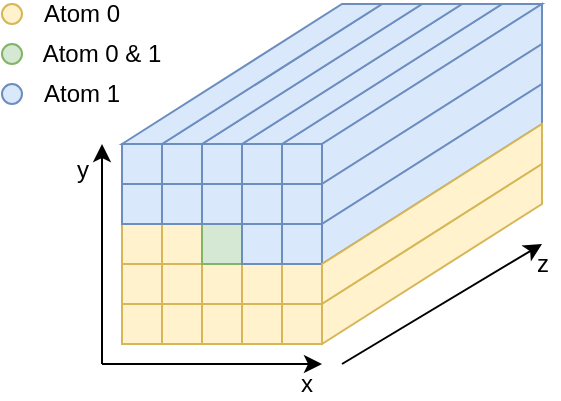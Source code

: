 <mxfile version="21.6.7" type="device">
  <diagram name="Seite-1" id="a0zd9J4lKLi8dgKzrKdr">
    <mxGraphModel dx="663" dy="380" grid="1" gridSize="10" guides="1" tooltips="1" connect="1" arrows="1" fold="1" page="1" pageScale="1" pageWidth="827" pageHeight="1169" math="0" shadow="0">
      <root>
        <mxCell id="0" />
        <mxCell id="1" parent="0" />
        <mxCell id="KL06TzT7i-0tILDeeugf-7" value="" style="whiteSpace=wrap;html=1;aspect=fixed;fillColor=#fff2cc;strokeColor=#d6b656;" parent="1" vertex="1">
          <mxGeometry x="240" y="340" width="20" height="20" as="geometry" />
        </mxCell>
        <mxCell id="KL06TzT7i-0tILDeeugf-8" value="" style="whiteSpace=wrap;html=1;aspect=fixed;fillColor=#fff2cc;strokeColor=#d6b656;" parent="1" vertex="1">
          <mxGeometry x="260" y="340" width="20" height="20" as="geometry" />
        </mxCell>
        <mxCell id="KL06TzT7i-0tILDeeugf-9" value="" style="whiteSpace=wrap;html=1;aspect=fixed;fillColor=#fff2cc;strokeColor=#d6b656;" parent="1" vertex="1">
          <mxGeometry x="280" y="340" width="20" height="20" as="geometry" />
        </mxCell>
        <mxCell id="KL06TzT7i-0tILDeeugf-10" value="" style="whiteSpace=wrap;html=1;aspect=fixed;fillColor=#fff2cc;strokeColor=#d6b656;" parent="1" vertex="1">
          <mxGeometry x="300" y="340" width="20" height="20" as="geometry" />
        </mxCell>
        <mxCell id="KL06TzT7i-0tILDeeugf-11" value="" style="whiteSpace=wrap;html=1;aspect=fixed;fillColor=#fff2cc;strokeColor=#d6b656;" parent="1" vertex="1">
          <mxGeometry x="320" y="340" width="20" height="20" as="geometry" />
        </mxCell>
        <mxCell id="KL06TzT7i-0tILDeeugf-12" value="" style="whiteSpace=wrap;html=1;aspect=fixed;fillColor=#fff2cc;strokeColor=#d6b656;" parent="1" vertex="1">
          <mxGeometry x="240" y="320" width="20" height="20" as="geometry" />
        </mxCell>
        <mxCell id="KL06TzT7i-0tILDeeugf-13" value="" style="whiteSpace=wrap;html=1;aspect=fixed;fillColor=#fff2cc;strokeColor=#d6b656;" parent="1" vertex="1">
          <mxGeometry x="260" y="320" width="20" height="20" as="geometry" />
        </mxCell>
        <mxCell id="KL06TzT7i-0tILDeeugf-14" value="" style="whiteSpace=wrap;html=1;aspect=fixed;fillColor=#fff2cc;strokeColor=#d6b656;" parent="1" vertex="1">
          <mxGeometry x="280" y="320" width="20" height="20" as="geometry" />
        </mxCell>
        <mxCell id="KL06TzT7i-0tILDeeugf-15" value="" style="whiteSpace=wrap;html=1;aspect=fixed;fillColor=#fff2cc;strokeColor=#d6b656;" parent="1" vertex="1">
          <mxGeometry x="300" y="320" width="20" height="20" as="geometry" />
        </mxCell>
        <mxCell id="KL06TzT7i-0tILDeeugf-16" value="" style="whiteSpace=wrap;html=1;aspect=fixed;fillColor=#fff2cc;strokeColor=#d6b656;" parent="1" vertex="1">
          <mxGeometry x="320" y="320" width="20" height="20" as="geometry" />
        </mxCell>
        <mxCell id="KL06TzT7i-0tILDeeugf-17" value="" style="whiteSpace=wrap;html=1;aspect=fixed;fillColor=#fff2cc;strokeColor=#d6b656;" parent="1" vertex="1">
          <mxGeometry x="240" y="300" width="20" height="20" as="geometry" />
        </mxCell>
        <mxCell id="KL06TzT7i-0tILDeeugf-18" value="" style="whiteSpace=wrap;html=1;aspect=fixed;fillColor=#fff2cc;strokeColor=#d6b656;" parent="1" vertex="1">
          <mxGeometry x="260" y="300" width="20" height="20" as="geometry" />
        </mxCell>
        <mxCell id="KL06TzT7i-0tILDeeugf-19" value="" style="whiteSpace=wrap;html=1;aspect=fixed;fillColor=#d5e8d4;strokeColor=#82b366;" parent="1" vertex="1">
          <mxGeometry x="280" y="300" width="20" height="20" as="geometry" />
        </mxCell>
        <mxCell id="KL06TzT7i-0tILDeeugf-20" value="" style="whiteSpace=wrap;html=1;aspect=fixed;fillColor=#dae8fc;strokeColor=#6c8ebf;" parent="1" vertex="1">
          <mxGeometry x="300" y="300" width="20" height="20" as="geometry" />
        </mxCell>
        <mxCell id="KL06TzT7i-0tILDeeugf-21" value="" style="whiteSpace=wrap;html=1;aspect=fixed;fillColor=#dae8fc;strokeColor=#6c8ebf;" parent="1" vertex="1">
          <mxGeometry x="320" y="300" width="20" height="20" as="geometry" />
        </mxCell>
        <mxCell id="KL06TzT7i-0tILDeeugf-22" value="" style="whiteSpace=wrap;html=1;aspect=fixed;fillColor=#dae8fc;strokeColor=#6c8ebf;" parent="1" vertex="1">
          <mxGeometry x="240" y="280" width="20" height="20" as="geometry" />
        </mxCell>
        <mxCell id="KL06TzT7i-0tILDeeugf-23" value="" style="whiteSpace=wrap;html=1;aspect=fixed;fillColor=#dae8fc;strokeColor=#6c8ebf;" parent="1" vertex="1">
          <mxGeometry x="260" y="280" width="20" height="20" as="geometry" />
        </mxCell>
        <mxCell id="KL06TzT7i-0tILDeeugf-24" value="" style="whiteSpace=wrap;html=1;aspect=fixed;fillColor=#dae8fc;strokeColor=#6c8ebf;" parent="1" vertex="1">
          <mxGeometry x="280" y="280" width="20" height="20" as="geometry" />
        </mxCell>
        <mxCell id="KL06TzT7i-0tILDeeugf-25" value="" style="whiteSpace=wrap;html=1;aspect=fixed;fillColor=#dae8fc;strokeColor=#6c8ebf;" parent="1" vertex="1">
          <mxGeometry x="300" y="280" width="20" height="20" as="geometry" />
        </mxCell>
        <mxCell id="KL06TzT7i-0tILDeeugf-26" value="" style="whiteSpace=wrap;html=1;aspect=fixed;fillColor=#dae8fc;strokeColor=#6c8ebf;" parent="1" vertex="1">
          <mxGeometry x="320" y="280" width="20" height="20" as="geometry" />
        </mxCell>
        <mxCell id="KL06TzT7i-0tILDeeugf-27" value="" style="whiteSpace=wrap;html=1;aspect=fixed;fillColor=#dae8fc;strokeColor=#6c8ebf;" parent="1" vertex="1">
          <mxGeometry x="240" y="260" width="20" height="20" as="geometry" />
        </mxCell>
        <mxCell id="KL06TzT7i-0tILDeeugf-28" value="" style="whiteSpace=wrap;html=1;aspect=fixed;fillColor=#dae8fc;strokeColor=#6c8ebf;" parent="1" vertex="1">
          <mxGeometry x="260" y="260" width="20" height="20" as="geometry" />
        </mxCell>
        <mxCell id="KL06TzT7i-0tILDeeugf-29" value="" style="whiteSpace=wrap;html=1;aspect=fixed;fillColor=#dae8fc;strokeColor=#6c8ebf;" parent="1" vertex="1">
          <mxGeometry x="280" y="260" width="20" height="20" as="geometry" />
        </mxCell>
        <mxCell id="KL06TzT7i-0tILDeeugf-30" value="" style="whiteSpace=wrap;html=1;aspect=fixed;fillColor=#dae8fc;strokeColor=#6c8ebf;" parent="1" vertex="1">
          <mxGeometry x="300" y="260" width="20" height="20" as="geometry" />
        </mxCell>
        <mxCell id="KL06TzT7i-0tILDeeugf-31" value="" style="whiteSpace=wrap;html=1;aspect=fixed;fillColor=#dae8fc;strokeColor=#6c8ebf;" parent="1" vertex="1">
          <mxGeometry x="320" y="260" width="20" height="20" as="geometry" />
        </mxCell>
        <mxCell id="KL06TzT7i-0tILDeeugf-36" value="" style="shape=parallelogram;perimeter=parallelogramPerimeter;whiteSpace=wrap;html=1;fixedSize=1;size=110;fillColor=#dae8fc;strokeColor=#6c8ebf;" parent="1" vertex="1">
          <mxGeometry x="320" y="190" width="130" height="70" as="geometry" />
        </mxCell>
        <mxCell id="KL06TzT7i-0tILDeeugf-45" value="" style="endArrow=classic;html=1;rounded=0;" parent="1" edge="1">
          <mxGeometry width="50" height="50" relative="1" as="geometry">
            <mxPoint x="230" y="370" as="sourcePoint" />
            <mxPoint x="340" y="370" as="targetPoint" />
          </mxGeometry>
        </mxCell>
        <mxCell id="KL06TzT7i-0tILDeeugf-46" value="x" style="edgeLabel;html=1;align=center;verticalAlign=middle;resizable=0;points=[];fontSize=12;labelBackgroundColor=none;" parent="KL06TzT7i-0tILDeeugf-45" vertex="1" connectable="0">
          <mxGeometry x="0.852" y="-2" relative="1" as="geometry">
            <mxPoint y="8" as="offset" />
          </mxGeometry>
        </mxCell>
        <mxCell id="KL06TzT7i-0tILDeeugf-47" value="" style="endArrow=classic;html=1;rounded=0;" parent="1" edge="1">
          <mxGeometry width="50" height="50" relative="1" as="geometry">
            <mxPoint x="230" y="370" as="sourcePoint" />
            <mxPoint x="230" y="260" as="targetPoint" />
          </mxGeometry>
        </mxCell>
        <mxCell id="KL06TzT7i-0tILDeeugf-48" value="y" style="edgeLabel;html=1;align=center;verticalAlign=middle;resizable=0;points=[];fontSize=12;labelBackgroundColor=none;" parent="KL06TzT7i-0tILDeeugf-47" vertex="1" connectable="0">
          <mxGeometry x="0.852" y="-2" relative="1" as="geometry">
            <mxPoint x="-12" y="5" as="offset" />
          </mxGeometry>
        </mxCell>
        <mxCell id="KL06TzT7i-0tILDeeugf-51" value="" style="shape=parallelogram;perimeter=parallelogramPerimeter;whiteSpace=wrap;html=1;fixedSize=1;size=70;fillColor=#dae8fc;strokeColor=#6c8ebf;flipV=0;flipH=1;rotation=-90;" parent="1" vertex="1">
          <mxGeometry x="350" y="180" width="90" height="110" as="geometry" />
        </mxCell>
        <mxCell id="KL06TzT7i-0tILDeeugf-52" value="" style="shape=parallelogram;perimeter=parallelogramPerimeter;whiteSpace=wrap;html=1;fixedSize=1;size=70;fillColor=#dae8fc;strokeColor=#6c8ebf;flipV=0;flipH=1;rotation=-90;" parent="1" vertex="1">
          <mxGeometry x="350" y="200" width="90" height="110" as="geometry" />
        </mxCell>
        <mxCell id="KL06TzT7i-0tILDeeugf-53" value="" style="shape=parallelogram;perimeter=parallelogramPerimeter;whiteSpace=wrap;html=1;fixedSize=1;size=70;fillColor=#dae8fc;strokeColor=#6c8ebf;flipV=0;flipH=1;rotation=-90;" parent="1" vertex="1">
          <mxGeometry x="350" y="220" width="90" height="110" as="geometry" />
        </mxCell>
        <mxCell id="KL06TzT7i-0tILDeeugf-54" value="" style="shape=parallelogram;perimeter=parallelogramPerimeter;whiteSpace=wrap;html=1;fixedSize=1;size=70;fillColor=#fff2cc;strokeColor=#d6b656;flipV=0;flipH=1;rotation=-90;" parent="1" vertex="1">
          <mxGeometry x="350" y="240" width="90" height="110" as="geometry" />
        </mxCell>
        <mxCell id="KL06TzT7i-0tILDeeugf-55" value="" style="shape=parallelogram;perimeter=parallelogramPerimeter;whiteSpace=wrap;html=1;fixedSize=1;size=70;fillColor=#fff2cc;strokeColor=#d6b656;flipV=0;flipH=1;rotation=-90;" parent="1" vertex="1">
          <mxGeometry x="350" y="260" width="90" height="110" as="geometry" />
        </mxCell>
        <mxCell id="KL06TzT7i-0tILDeeugf-56" value="" style="shape=parallelogram;perimeter=parallelogramPerimeter;whiteSpace=wrap;html=1;fixedSize=1;size=110;fillColor=#dae8fc;strokeColor=#6c8ebf;" parent="1" vertex="1">
          <mxGeometry x="300" y="190" width="130" height="70" as="geometry" />
        </mxCell>
        <mxCell id="KL06TzT7i-0tILDeeugf-57" value="" style="shape=parallelogram;perimeter=parallelogramPerimeter;whiteSpace=wrap;html=1;fixedSize=1;size=110;fillColor=#dae8fc;strokeColor=#6c8ebf;" parent="1" vertex="1">
          <mxGeometry x="280" y="190" width="130" height="70" as="geometry" />
        </mxCell>
        <mxCell id="KL06TzT7i-0tILDeeugf-58" value="" style="shape=parallelogram;perimeter=parallelogramPerimeter;whiteSpace=wrap;html=1;fixedSize=1;size=110;fillColor=#dae8fc;strokeColor=#6c8ebf;" parent="1" vertex="1">
          <mxGeometry x="260" y="190" width="130" height="70" as="geometry" />
        </mxCell>
        <mxCell id="KL06TzT7i-0tILDeeugf-59" value="" style="shape=parallelogram;perimeter=parallelogramPerimeter;whiteSpace=wrap;html=1;fixedSize=1;size=110;fillColor=#dae8fc;strokeColor=#6c8ebf;" parent="1" vertex="1">
          <mxGeometry x="240" y="190" width="130" height="70" as="geometry" />
        </mxCell>
        <mxCell id="KL06TzT7i-0tILDeeugf-60" value="" style="endArrow=classic;html=1;rounded=0;" parent="1" edge="1">
          <mxGeometry width="50" height="50" relative="1" as="geometry">
            <mxPoint x="350" y="370" as="sourcePoint" />
            <mxPoint x="450" y="310" as="targetPoint" />
          </mxGeometry>
        </mxCell>
        <mxCell id="KL06TzT7i-0tILDeeugf-61" value="z" style="edgeLabel;html=1;align=center;verticalAlign=middle;resizable=0;points=[];fontSize=12;labelBackgroundColor=none;" parent="KL06TzT7i-0tILDeeugf-60" vertex="1" connectable="0">
          <mxGeometry x="0.865" y="-1" relative="1" as="geometry">
            <mxPoint x="6" y="5" as="offset" />
          </mxGeometry>
        </mxCell>
        <mxCell id="KL06TzT7i-0tILDeeugf-62" value="" style="ellipse;whiteSpace=wrap;html=1;aspect=fixed;fillColor=#fff2cc;strokeColor=#d6b656;" parent="1" vertex="1">
          <mxGeometry x="180" y="190" width="10" height="10" as="geometry" />
        </mxCell>
        <mxCell id="KL06TzT7i-0tILDeeugf-63" value="Atom 0" style="text;html=1;strokeColor=none;fillColor=none;align=center;verticalAlign=middle;whiteSpace=wrap;rounded=0;" parent="1" vertex="1">
          <mxGeometry x="190" y="190" width="60" height="10" as="geometry" />
        </mxCell>
        <mxCell id="KL06TzT7i-0tILDeeugf-67" value="" style="ellipse;whiteSpace=wrap;html=1;aspect=fixed;fillColor=#d5e8d4;strokeColor=#82b366;" parent="1" vertex="1">
          <mxGeometry x="180" y="210" width="10" height="10" as="geometry" />
        </mxCell>
        <mxCell id="KL06TzT7i-0tILDeeugf-68" value="Atom 0 &amp;amp; 1" style="text;html=1;strokeColor=none;fillColor=none;align=center;verticalAlign=middle;whiteSpace=wrap;rounded=0;" parent="1" vertex="1">
          <mxGeometry x="190" y="210" width="80" height="10" as="geometry" />
        </mxCell>
        <mxCell id="KL06TzT7i-0tILDeeugf-70" value="" style="ellipse;whiteSpace=wrap;html=1;aspect=fixed;fillColor=#dae8fc;strokeColor=#6c8ebf;" parent="1" vertex="1">
          <mxGeometry x="180" y="230" width="10" height="10" as="geometry" />
        </mxCell>
        <mxCell id="KL06TzT7i-0tILDeeugf-71" value="Atom 1" style="text;html=1;strokeColor=none;fillColor=none;align=center;verticalAlign=middle;whiteSpace=wrap;rounded=0;" parent="1" vertex="1">
          <mxGeometry x="190" y="230" width="60" height="10" as="geometry" />
        </mxCell>
      </root>
    </mxGraphModel>
  </diagram>
</mxfile>
